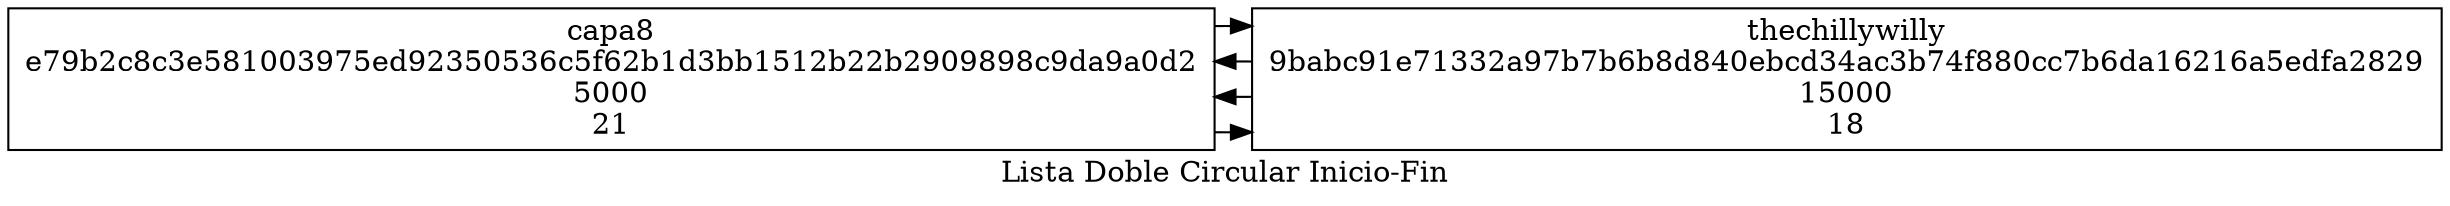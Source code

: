 digraph G{
label=" Lista Doble Circular Inicio-Fin ";
node [shape=box];
//agregando nodos
N0[label="capa8
e79b2c8c3e581003975ed92350536c5f62b1d3bb1512b22b2909898c9da9a0d2
5000
21" ];
N1[label="thechillywilly
9babc91e71332a97b7b6b8d840ebcd34ac3b74f880cc7b6da16216a5edfa2829
15000
18" ];

//agregando conexiones o flechas
{rank=same;
N0->N1[dir=forward];
N0->N1[dir=back];
N1->N0[dir=forward];
N1->N0[dir=back];

}
}
